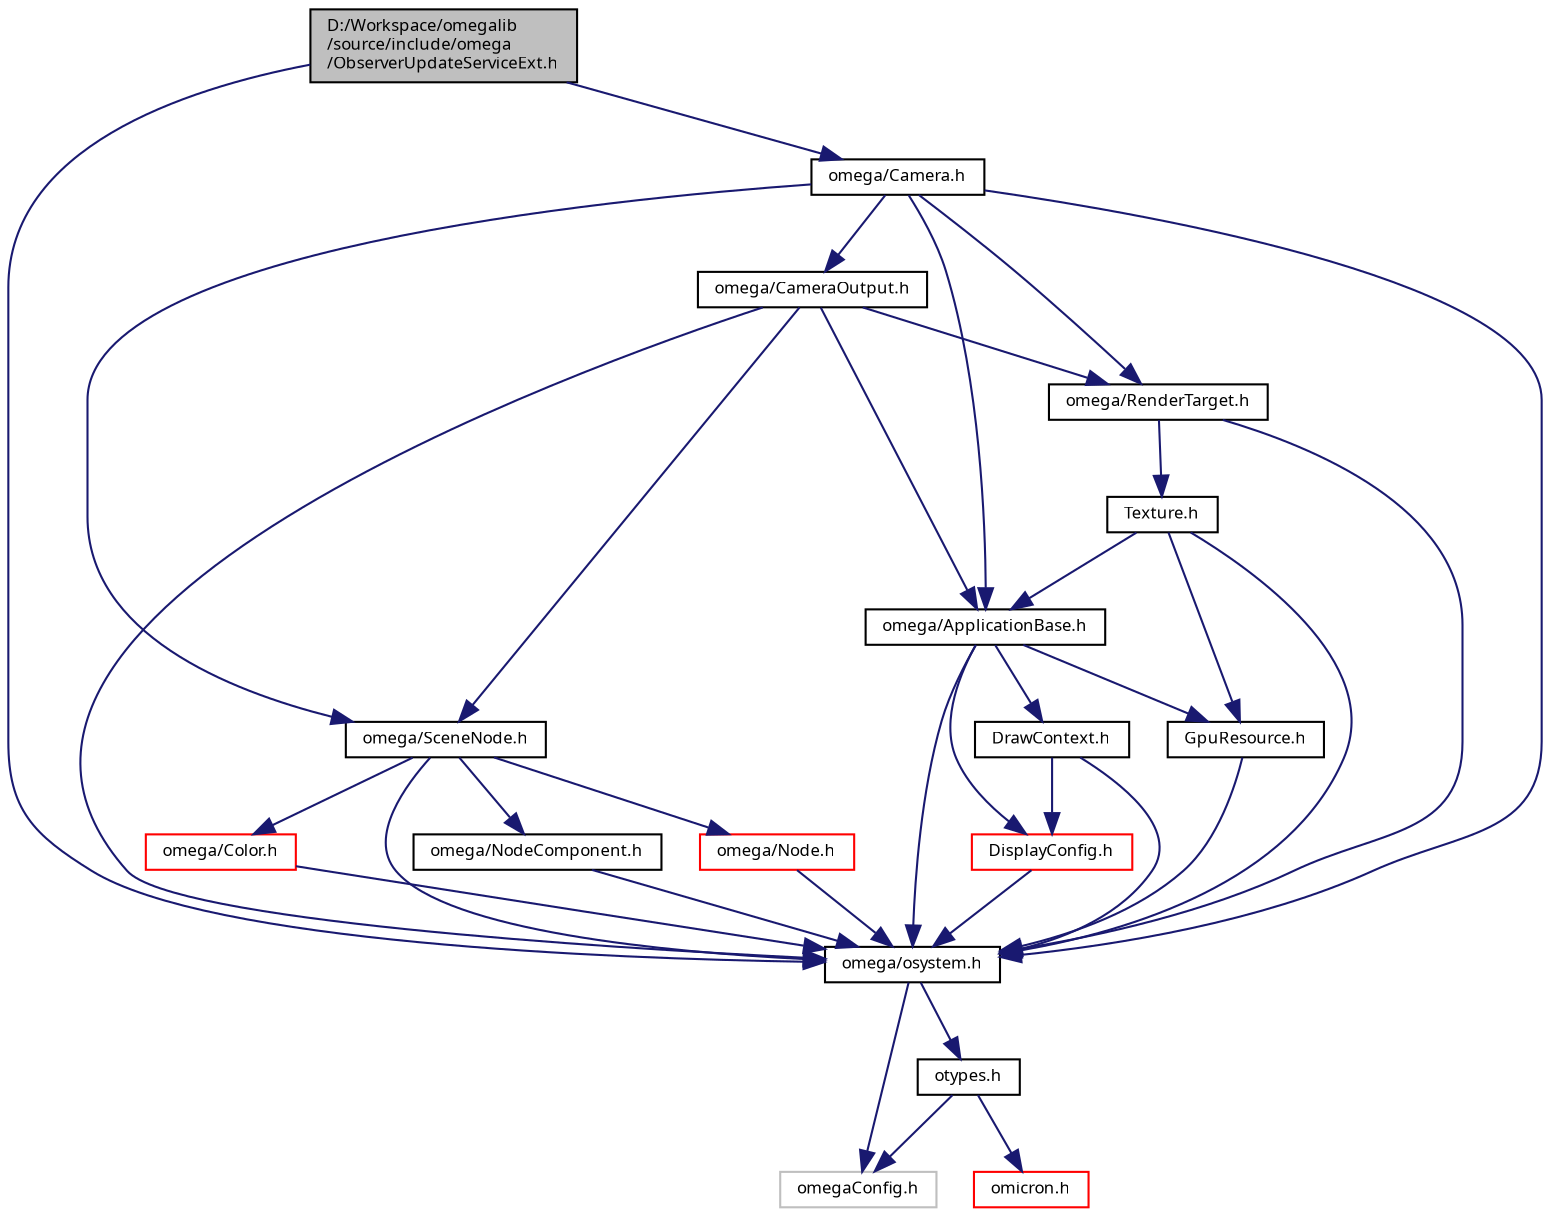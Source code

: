 digraph "D:/Workspace/omegalib/source/include/omega/ObserverUpdateServiceExt.h"
{
  bgcolor="transparent";
  edge [fontname="FreeSans.ttf",fontsize="8",labelfontname="FreeSans.ttf",labelfontsize="8"];
  node [fontname="FreeSans.ttf",fontsize="8",shape=record];
  Node1 [label="D:/Workspace/omegalib\l/source/include/omega\l/ObserverUpdateServiceExt.h",height=0.2,width=0.4,color="black", fillcolor="grey75", style="filled" fontcolor="black"];
  Node1 -> Node2 [color="midnightblue",fontsize="8",style="solid",fontname="FreeSans.ttf"];
  Node2 [label="omega/osystem.h",height=0.2,width=0.4,color="black",URL="$include_2omega_2osystem_8h.html"];
  Node2 -> Node3 [color="midnightblue",fontsize="8",style="solid",fontname="FreeSans.ttf"];
  Node3 [label="omegaConfig.h",height=0.2,width=0.4,color="grey75"];
  Node2 -> Node4 [color="midnightblue",fontsize="8",style="solid",fontname="FreeSans.ttf"];
  Node4 [label="otypes.h",height=0.2,width=0.4,color="black",URL="$include_2omega_2otypes_8h.html"];
  Node4 -> Node3 [color="midnightblue",fontsize="8",style="solid",fontname="FreeSans.ttf"];
  Node4 -> Node5 [color="midnightblue",fontsize="8",style="solid",fontname="FreeSans.ttf"];
  Node5 [label="omicron.h",height=0.2,width=0.4,color="red",URL="$omicron_8h.html"];
  Node1 -> Node6 [color="midnightblue",fontsize="8",style="solid",fontname="FreeSans.ttf"];
  Node6 [label="omega/Camera.h",height=0.2,width=0.4,color="black",URL="$_camera_8h.html"];
  Node6 -> Node2 [color="midnightblue",fontsize="8",style="solid",fontname="FreeSans.ttf"];
  Node6 -> Node7 [color="midnightblue",fontsize="8",style="solid",fontname="FreeSans.ttf"];
  Node7 [label="omega/ApplicationBase.h",height=0.2,width=0.4,color="black",URL="$_application_base_8h.html"];
  Node7 -> Node2 [color="midnightblue",fontsize="8",style="solid",fontname="FreeSans.ttf"];
  Node7 -> Node8 [color="midnightblue",fontsize="8",style="solid",fontname="FreeSans.ttf"];
  Node8 [label="DisplayConfig.h",height=0.2,width=0.4,color="red",URL="$_display_config_8h.html"];
  Node8 -> Node2 [color="midnightblue",fontsize="8",style="solid",fontname="FreeSans.ttf"];
  Node7 -> Node9 [color="midnightblue",fontsize="8",style="solid",fontname="FreeSans.ttf"];
  Node9 [label="GpuResource.h",height=0.2,width=0.4,color="black",URL="$_gpu_resource_8h.html"];
  Node9 -> Node2 [color="midnightblue",fontsize="8",style="solid",fontname="FreeSans.ttf"];
  Node7 -> Node10 [color="midnightblue",fontsize="8",style="solid",fontname="FreeSans.ttf"];
  Node10 [label="DrawContext.h",height=0.2,width=0.4,color="black",URL="$include_2omega_2_draw_context_8h.html"];
  Node10 -> Node2 [color="midnightblue",fontsize="8",style="solid",fontname="FreeSans.ttf"];
  Node10 -> Node8 [color="midnightblue",fontsize="8",style="solid",fontname="FreeSans.ttf"];
  Node6 -> Node11 [color="midnightblue",fontsize="8",style="solid",fontname="FreeSans.ttf"];
  Node11 [label="omega/SceneNode.h",height=0.2,width=0.4,color="black",URL="$_scene_node_8h.html"];
  Node11 -> Node2 [color="midnightblue",fontsize="8",style="solid",fontname="FreeSans.ttf"];
  Node11 -> Node12 [color="midnightblue",fontsize="8",style="solid",fontname="FreeSans.ttf"];
  Node12 [label="omega/NodeComponent.h",height=0.2,width=0.4,color="black",URL="$_node_component_8h.html"];
  Node12 -> Node2 [color="midnightblue",fontsize="8",style="solid",fontname="FreeSans.ttf"];
  Node11 -> Node13 [color="midnightblue",fontsize="8",style="solid",fontname="FreeSans.ttf"];
  Node13 [label="omega/Node.h",height=0.2,width=0.4,color="red",URL="$_node_8h.html"];
  Node13 -> Node2 [color="midnightblue",fontsize="8",style="solid",fontname="FreeSans.ttf"];
  Node11 -> Node14 [color="midnightblue",fontsize="8",style="solid",fontname="FreeSans.ttf"];
  Node14 [label="omega/Color.h",height=0.2,width=0.4,color="red",URL="$_color_8h.html"];
  Node14 -> Node2 [color="midnightblue",fontsize="8",style="solid",fontname="FreeSans.ttf"];
  Node6 -> Node15 [color="midnightblue",fontsize="8",style="solid",fontname="FreeSans.ttf"];
  Node15 [label="omega/RenderTarget.h",height=0.2,width=0.4,color="black",URL="$_render_target_8h.html"];
  Node15 -> Node2 [color="midnightblue",fontsize="8",style="solid",fontname="FreeSans.ttf"];
  Node15 -> Node16 [color="midnightblue",fontsize="8",style="solid",fontname="FreeSans.ttf"];
  Node16 [label="Texture.h",height=0.2,width=0.4,color="black",URL="$_texture_8h.html"];
  Node16 -> Node2 [color="midnightblue",fontsize="8",style="solid",fontname="FreeSans.ttf"];
  Node16 -> Node7 [color="midnightblue",fontsize="8",style="solid",fontname="FreeSans.ttf"];
  Node16 -> Node9 [color="midnightblue",fontsize="8",style="solid",fontname="FreeSans.ttf"];
  Node6 -> Node17 [color="midnightblue",fontsize="8",style="solid",fontname="FreeSans.ttf"];
  Node17 [label="omega/CameraOutput.h",height=0.2,width=0.4,color="black",URL="$_camera_output_8h.html"];
  Node17 -> Node2 [color="midnightblue",fontsize="8",style="solid",fontname="FreeSans.ttf"];
  Node17 -> Node7 [color="midnightblue",fontsize="8",style="solid",fontname="FreeSans.ttf"];
  Node17 -> Node11 [color="midnightblue",fontsize="8",style="solid",fontname="FreeSans.ttf"];
  Node17 -> Node15 [color="midnightblue",fontsize="8",style="solid",fontname="FreeSans.ttf"];
}
